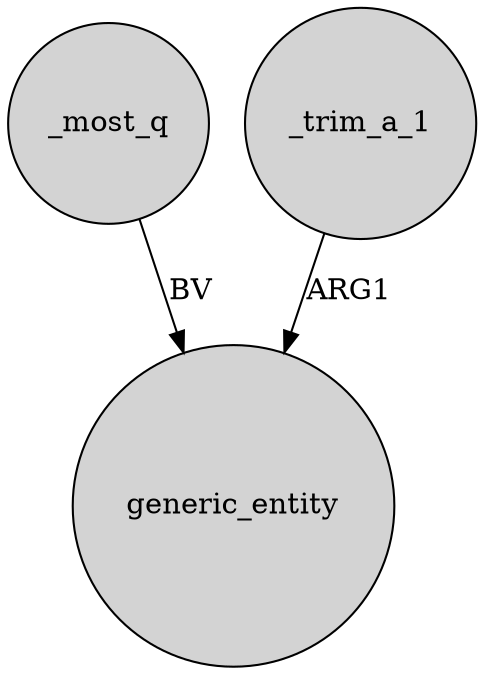 digraph {
	node [shape=circle style=filled]
	_most_q -> generic_entity [label=BV]
	_trim_a_1 -> generic_entity [label=ARG1]
}
